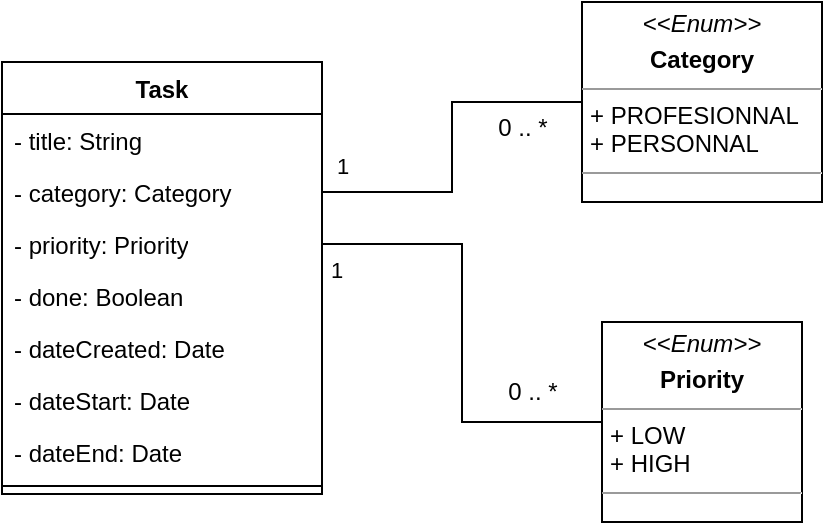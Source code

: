 <mxfile version="23.1.0" type="device" pages="4">
  <diagram name="Page-1" id="wlMiwzKlOed81XjPwUF0">
    <mxGraphModel dx="1050" dy="558" grid="1" gridSize="10" guides="1" tooltips="1" connect="1" arrows="1" fold="1" page="1" pageScale="1" pageWidth="827" pageHeight="1169" math="0" shadow="0">
      <root>
        <mxCell id="0" />
        <mxCell id="1" parent="0" />
        <mxCell id="0EB157SwqMdoQfw-Putw-2" value="Task" style="swimlane;fontStyle=1;align=center;verticalAlign=top;childLayout=stackLayout;horizontal=1;startSize=26;horizontalStack=0;resizeParent=1;resizeParentMax=0;resizeLast=0;collapsible=1;marginBottom=0;whiteSpace=wrap;html=1;" parent="1" vertex="1">
          <mxGeometry x="180" y="70" width="160" height="216" as="geometry" />
        </mxCell>
        <mxCell id="HQWi5AlpaJ0iim2ikIfs-2" value="- title: String" style="text;strokeColor=none;fillColor=none;align=left;verticalAlign=top;spacingLeft=4;spacingRight=4;overflow=hidden;rotatable=0;points=[[0,0.5],[1,0.5]];portConstraint=eastwest;whiteSpace=wrap;html=1;" parent="0EB157SwqMdoQfw-Putw-2" vertex="1">
          <mxGeometry y="26" width="160" height="26" as="geometry" />
        </mxCell>
        <mxCell id="HQWi5AlpaJ0iim2ikIfs-5" value="- category: Category" style="text;strokeColor=none;fillColor=none;align=left;verticalAlign=top;spacingLeft=4;spacingRight=4;overflow=hidden;rotatable=0;points=[[0,0.5],[1,0.5]];portConstraint=eastwest;whiteSpace=wrap;html=1;" parent="0EB157SwqMdoQfw-Putw-2" vertex="1">
          <mxGeometry y="52" width="160" height="26" as="geometry" />
        </mxCell>
        <mxCell id="HQWi5AlpaJ0iim2ikIfs-4" value="- priority: Priority" style="text;strokeColor=none;fillColor=none;align=left;verticalAlign=top;spacingLeft=4;spacingRight=4;overflow=hidden;rotatable=0;points=[[0,0.5],[1,0.5]];portConstraint=eastwest;whiteSpace=wrap;html=1;" parent="0EB157SwqMdoQfw-Putw-2" vertex="1">
          <mxGeometry y="78" width="160" height="26" as="geometry" />
        </mxCell>
        <mxCell id="HQWi5AlpaJ0iim2ikIfs-3" value="- done: Boolean" style="text;strokeColor=none;fillColor=none;align=left;verticalAlign=top;spacingLeft=4;spacingRight=4;overflow=hidden;rotatable=0;points=[[0,0.5],[1,0.5]];portConstraint=eastwest;whiteSpace=wrap;html=1;" parent="0EB157SwqMdoQfw-Putw-2" vertex="1">
          <mxGeometry y="104" width="160" height="26" as="geometry" />
        </mxCell>
        <mxCell id="HQWi5AlpaJ0iim2ikIfs-6" value="- dateCreated: Date" style="text;strokeColor=none;fillColor=none;align=left;verticalAlign=top;spacingLeft=4;spacingRight=4;overflow=hidden;rotatable=0;points=[[0,0.5],[1,0.5]];portConstraint=eastwest;whiteSpace=wrap;html=1;" parent="0EB157SwqMdoQfw-Putw-2" vertex="1">
          <mxGeometry y="130" width="160" height="26" as="geometry" />
        </mxCell>
        <mxCell id="0EB157SwqMdoQfw-Putw-3" value="- dateStart: Date" style="text;strokeColor=none;fillColor=none;align=left;verticalAlign=top;spacingLeft=4;spacingRight=4;overflow=hidden;rotatable=0;points=[[0,0.5],[1,0.5]];portConstraint=eastwest;whiteSpace=wrap;html=1;" parent="0EB157SwqMdoQfw-Putw-2" vertex="1">
          <mxGeometry y="156" width="160" height="26" as="geometry" />
        </mxCell>
        <mxCell id="HQWi5AlpaJ0iim2ikIfs-1" value="- dateEnd: Date" style="text;strokeColor=none;fillColor=none;align=left;verticalAlign=top;spacingLeft=4;spacingRight=4;overflow=hidden;rotatable=0;points=[[0,0.5],[1,0.5]];portConstraint=eastwest;whiteSpace=wrap;html=1;" parent="0EB157SwqMdoQfw-Putw-2" vertex="1">
          <mxGeometry y="182" width="160" height="26" as="geometry" />
        </mxCell>
        <mxCell id="0EB157SwqMdoQfw-Putw-4" value="" style="line;strokeWidth=1;fillColor=none;align=left;verticalAlign=middle;spacingTop=-1;spacingLeft=3;spacingRight=3;rotatable=0;labelPosition=right;points=[];portConstraint=eastwest;strokeColor=inherit;" parent="0EB157SwqMdoQfw-Putw-2" vertex="1">
          <mxGeometry y="208" width="160" height="8" as="geometry" />
        </mxCell>
        <mxCell id="AWcrUj8hwQcurO8oGNmD-31" value="&lt;p style=&quot;margin:0px;margin-top:4px;text-align:center;&quot;&gt;&lt;i&gt;&amp;lt;&amp;lt;Enum&amp;gt;&amp;gt;&lt;/i&gt;&lt;b&gt;&lt;br&gt;&lt;/b&gt;&lt;/p&gt;&lt;p style=&quot;margin:0px;margin-top:4px;text-align:center;&quot;&gt;&lt;b&gt;Category&lt;/b&gt;&lt;br&gt;&lt;/p&gt;&lt;hr size=&quot;1&quot;&gt;&lt;p style=&quot;margin:0px;margin-left:4px;&quot;&gt;+ PROFESIONNAL&lt;/p&gt;&lt;p style=&quot;margin:0px;margin-left:4px;&quot;&gt;+ PERSONNAL&lt;br&gt;&lt;/p&gt;&lt;hr size=&quot;1&quot;&gt;" style="verticalAlign=top;align=left;overflow=fill;fontSize=12;fontFamily=Helvetica;html=1;whiteSpace=wrap;container=0;dropTarget=0;collapsible=0;" parent="1" vertex="1">
          <mxGeometry x="470" y="40" width="120" height="100" as="geometry" />
        </mxCell>
        <mxCell id="AWcrUj8hwQcurO8oGNmD-32" value="&lt;p style=&quot;margin:0px;margin-top:4px;text-align:center;&quot;&gt;&lt;i&gt;&amp;lt;&amp;lt;Enum&amp;gt;&amp;gt;&lt;/i&gt;&lt;b&gt;&lt;br&gt;&lt;/b&gt;&lt;/p&gt;&lt;p style=&quot;margin:0px;margin-top:4px;text-align:center;&quot;&gt;&lt;b&gt;Priority&lt;/b&gt;&lt;br&gt;&lt;/p&gt;&lt;hr size=&quot;1&quot;&gt;&lt;p style=&quot;margin:0px;margin-left:4px;&quot;&gt;+ LOW&lt;/p&gt;&lt;p style=&quot;margin:0px;margin-left:4px;&quot;&gt;+ HIGH&lt;br&gt;&lt;/p&gt;&lt;hr size=&quot;1&quot;&gt;&lt;p style=&quot;margin:0px;margin-left:4px;&quot;&gt;&lt;br&gt;&lt;/p&gt;" style="verticalAlign=top;align=left;overflow=fill;fontSize=12;fontFamily=Helvetica;html=1;whiteSpace=wrap;" parent="1" vertex="1">
          <mxGeometry x="480" y="200" width="100" height="100" as="geometry" />
        </mxCell>
        <mxCell id="gLdbz5dlcp1BHRDz0H57-1" style="edgeStyle=orthogonalEdgeStyle;rounded=0;orthogonalLoop=1;jettySize=auto;html=1;entryX=0;entryY=0.5;entryDx=0;entryDy=0;endArrow=none;endFill=0;" edge="1" parent="1" source="HQWi5AlpaJ0iim2ikIfs-5" target="AWcrUj8hwQcurO8oGNmD-31">
          <mxGeometry relative="1" as="geometry" />
        </mxCell>
        <mxCell id="gLdbz5dlcp1BHRDz0H57-4" value="1" style="edgeLabel;html=1;align=center;verticalAlign=middle;resizable=0;points=[];" vertex="1" connectable="0" parent="gLdbz5dlcp1BHRDz0H57-1">
          <mxGeometry x="0.783" y="-2" relative="1" as="geometry">
            <mxPoint x="-101" y="30" as="offset" />
          </mxGeometry>
        </mxCell>
        <mxCell id="gLdbz5dlcp1BHRDz0H57-2" style="edgeStyle=orthogonalEdgeStyle;rounded=0;orthogonalLoop=1;jettySize=auto;html=1;entryX=0;entryY=0.5;entryDx=0;entryDy=0;endArrow=none;endFill=0;" edge="1" parent="1" source="HQWi5AlpaJ0iim2ikIfs-4" target="AWcrUj8hwQcurO8oGNmD-32">
          <mxGeometry relative="1" as="geometry" />
        </mxCell>
        <mxCell id="gLdbz5dlcp1BHRDz0H57-5" value="1" style="edgeLabel;html=1;align=center;verticalAlign=middle;resizable=0;points=[];" vertex="1" connectable="0" parent="1">
          <mxGeometry x="360" y="132" as="geometry">
            <mxPoint x="-13" y="42" as="offset" />
          </mxGeometry>
        </mxCell>
        <mxCell id="gLdbz5dlcp1BHRDz0H57-6" value="0 .. *" style="text;html=1;align=center;verticalAlign=middle;resizable=0;points=[];autosize=1;strokeColor=none;fillColor=none;" vertex="1" parent="1">
          <mxGeometry x="415" y="88" width="50" height="30" as="geometry" />
        </mxCell>
        <mxCell id="gLdbz5dlcp1BHRDz0H57-7" value="0 .. *" style="text;html=1;align=center;verticalAlign=middle;resizable=0;points=[];autosize=1;strokeColor=none;fillColor=none;" vertex="1" parent="1">
          <mxGeometry x="420" y="220" width="50" height="30" as="geometry" />
        </mxCell>
      </root>
    </mxGraphModel>
  </diagram>
  <diagram id="drwcucadpioOzblytTxg" name="Page-2">
    <mxGraphModel dx="1050" dy="558" grid="1" gridSize="10" guides="1" tooltips="1" connect="1" arrows="1" fold="1" page="1" pageScale="1" pageWidth="827" pageHeight="1169" math="0" shadow="0">
      <root>
        <mxCell id="0" />
        <mxCell id="1" parent="0" />
        <mxCell id="jGLM9okEQhdrxTv93rOR-2" value="" style="verticalLabelPosition=bottom;verticalAlign=top;html=1;shadow=0;dashed=0;strokeWidth=1;shape=mxgraph.android.phone2;strokeColor=#c0c0c0;" vertex="1" parent="1">
          <mxGeometry width="320" height="624" as="geometry" />
        </mxCell>
        <mxCell id="jGLM9okEQhdrxTv93rOR-6" value="" style="rounded=0;whiteSpace=wrap;html=1;" vertex="1" parent="1">
          <mxGeometry x="10" y="50" width="300" height="60" as="geometry" />
        </mxCell>
        <mxCell id="jGLM9okEQhdrxTv93rOR-7" value="" style="rounded=1;whiteSpace=wrap;html=1;" vertex="1" parent="1">
          <mxGeometry x="10" y="120" width="300" height="60" as="geometry" />
        </mxCell>
        <mxCell id="jGLM9okEQhdrxTv93rOR-8" value="" style="rounded=1;whiteSpace=wrap;html=1;" vertex="1" parent="1">
          <mxGeometry x="10" y="190" width="300" height="60" as="geometry" />
        </mxCell>
        <mxCell id="jGLM9okEQhdrxTv93rOR-9" value="" style="rounded=1;whiteSpace=wrap;html=1;" vertex="1" parent="1">
          <mxGeometry x="10" y="260" width="300" height="60" as="geometry" />
        </mxCell>
        <mxCell id="jGLM9okEQhdrxTv93rOR-10" value="" style="rounded=1;whiteSpace=wrap;html=1;" vertex="1" parent="1">
          <mxGeometry x="10" y="330" width="300" height="60" as="geometry" />
        </mxCell>
        <mxCell id="jGLM9okEQhdrxTv93rOR-11" value="Task #1" style="text;html=1;strokeColor=none;fillColor=none;align=center;verticalAlign=middle;whiteSpace=wrap;rounded=0;" vertex="1" parent="1">
          <mxGeometry x="30" y="135" width="60" height="30" as="geometry" />
        </mxCell>
        <mxCell id="jGLM9okEQhdrxTv93rOR-12" value="Task #2" style="text;html=1;strokeColor=none;fillColor=none;align=center;verticalAlign=middle;whiteSpace=wrap;rounded=0;" vertex="1" parent="1">
          <mxGeometry x="30" y="205" width="60" height="30" as="geometry" />
        </mxCell>
        <mxCell id="jGLM9okEQhdrxTv93rOR-13" value="Task #3" style="text;html=1;strokeColor=none;fillColor=none;align=center;verticalAlign=middle;whiteSpace=wrap;rounded=0;" vertex="1" parent="1">
          <mxGeometry x="30" y="275" width="60" height="30" as="geometry" />
        </mxCell>
        <mxCell id="jGLM9okEQhdrxTv93rOR-14" value="Task #4" style="text;html=1;strokeColor=none;fillColor=none;align=center;verticalAlign=middle;whiteSpace=wrap;rounded=0;" vertex="1" parent="1">
          <mxGeometry x="30" y="345" width="60" height="30" as="geometry" />
        </mxCell>
        <mxCell id="jGLM9okEQhdrxTv93rOR-15" value="" style="whiteSpace=wrap;html=1;aspect=fixed;" vertex="1" parent="1">
          <mxGeometry x="260" y="135" width="30" height="30" as="geometry" />
        </mxCell>
        <mxCell id="jGLM9okEQhdrxTv93rOR-16" value="" style="whiteSpace=wrap;html=1;aspect=fixed;" vertex="1" parent="1">
          <mxGeometry x="260" y="205" width="30" height="30" as="geometry" />
        </mxCell>
        <mxCell id="jGLM9okEQhdrxTv93rOR-17" value="" style="whiteSpace=wrap;html=1;aspect=fixed;" vertex="1" parent="1">
          <mxGeometry x="260" y="275" width="30" height="30" as="geometry" />
        </mxCell>
        <mxCell id="jGLM9okEQhdrxTv93rOR-18" value="" style="whiteSpace=wrap;html=1;aspect=fixed;" vertex="1" parent="1">
          <mxGeometry x="260" y="345" width="30" height="30" as="geometry" />
        </mxCell>
        <mxCell id="jGLM9okEQhdrxTv93rOR-19" value="Application Name" style="text;html=1;strokeColor=none;fillColor=none;align=center;verticalAlign=middle;whiteSpace=wrap;rounded=0;" vertex="1" parent="1">
          <mxGeometry x="30" y="65" width="100" height="30" as="geometry" />
        </mxCell>
        <mxCell id="jGLM9okEQhdrxTv93rOR-21" value="" style="sketch=0;aspect=fixed;pointerEvents=1;shadow=0;dashed=0;html=1;strokeColor=none;labelPosition=center;verticalLabelPosition=bottom;verticalAlign=top;align=center;fillColor=#00188D;shape=mxgraph.mscae.enterprise.filter" vertex="1" parent="1">
          <mxGeometry x="220" y="63.5" width="35" height="31.5" as="geometry" />
        </mxCell>
        <mxCell id="jGLM9okEQhdrxTv93rOR-22" value="" style="shape=image;html=1;verticalAlign=top;verticalLabelPosition=bottom;labelBackgroundColor=#ffffff;imageAspect=0;aspect=fixed;image=https://cdn1.iconfinder.com/data/icons/iconoir-vol-3/24/more-vert-128.png" vertex="1" parent="1">
          <mxGeometry x="260" y="61" width="38" height="38" as="geometry" />
        </mxCell>
        <mxCell id="jGLM9okEQhdrxTv93rOR-24" value="" style="html=1;verticalLabelPosition=bottom;align=center;labelBackgroundColor=#ffffff;verticalAlign=top;strokeWidth=2;strokeColor=#0080F0;shadow=0;dashed=0;shape=mxgraph.ios7.icons.add;" vertex="1" parent="1">
          <mxGeometry x="250" y="506" width="44" height="44" as="geometry" />
        </mxCell>
      </root>
    </mxGraphModel>
  </diagram>
  <diagram id="y5fewxaOOoekIbri3sEx" name="Page-3">
    <mxGraphModel dx="1050" dy="558" grid="1" gridSize="10" guides="1" tooltips="1" connect="1" arrows="1" fold="1" page="1" pageScale="1" pageWidth="827" pageHeight="1169" math="0" shadow="0">
      <root>
        <mxCell id="0" />
        <mxCell id="1" parent="0" />
        <mxCell id="AfFV7saDgyM3c0XG4-QR-1" value="" style="verticalLabelPosition=bottom;verticalAlign=top;html=1;shadow=0;dashed=0;strokeWidth=1;shape=mxgraph.android.phone2;strokeColor=#c0c0c0;" vertex="1" parent="1">
          <mxGeometry width="320" height="624" as="geometry" />
        </mxCell>
        <mxCell id="AfFV7saDgyM3c0XG4-QR-2" value="" style="rounded=0;whiteSpace=wrap;html=1;" vertex="1" parent="1">
          <mxGeometry x="10" y="50" width="300" height="60" as="geometry" />
        </mxCell>
        <mxCell id="AfFV7saDgyM3c0XG4-QR-3" value="" style="rounded=1;whiteSpace=wrap;html=1;" vertex="1" parent="1">
          <mxGeometry x="10" y="120" width="300" height="60" as="geometry" />
        </mxCell>
        <mxCell id="AfFV7saDgyM3c0XG4-QR-4" value="" style="rounded=1;whiteSpace=wrap;html=1;" vertex="1" parent="1">
          <mxGeometry x="10" y="190" width="300" height="60" as="geometry" />
        </mxCell>
        <mxCell id="AfFV7saDgyM3c0XG4-QR-5" value="" style="rounded=1;whiteSpace=wrap;html=1;" vertex="1" parent="1">
          <mxGeometry x="10" y="260" width="300" height="60" as="geometry" />
        </mxCell>
        <mxCell id="AfFV7saDgyM3c0XG4-QR-6" value="" style="rounded=1;whiteSpace=wrap;html=1;" vertex="1" parent="1">
          <mxGeometry x="10" y="330" width="300" height="60" as="geometry" />
        </mxCell>
        <mxCell id="AfFV7saDgyM3c0XG4-QR-7" value="Task #1" style="text;html=1;strokeColor=none;fillColor=none;align=center;verticalAlign=middle;whiteSpace=wrap;rounded=0;" vertex="1" parent="1">
          <mxGeometry x="30" y="135" width="60" height="30" as="geometry" />
        </mxCell>
        <mxCell id="AfFV7saDgyM3c0XG4-QR-8" value="Task #2" style="text;html=1;strokeColor=none;fillColor=none;align=center;verticalAlign=middle;whiteSpace=wrap;rounded=0;" vertex="1" parent="1">
          <mxGeometry x="30" y="205" width="60" height="30" as="geometry" />
        </mxCell>
        <mxCell id="AfFV7saDgyM3c0XG4-QR-9" value="Task #3" style="text;html=1;strokeColor=none;fillColor=none;align=center;verticalAlign=middle;whiteSpace=wrap;rounded=0;" vertex="1" parent="1">
          <mxGeometry x="30" y="275" width="60" height="30" as="geometry" />
        </mxCell>
        <mxCell id="AfFV7saDgyM3c0XG4-QR-10" value="Task #4" style="text;html=1;strokeColor=none;fillColor=none;align=center;verticalAlign=middle;whiteSpace=wrap;rounded=0;" vertex="1" parent="1">
          <mxGeometry x="30" y="345" width="60" height="30" as="geometry" />
        </mxCell>
        <mxCell id="AfFV7saDgyM3c0XG4-QR-11" value="" style="whiteSpace=wrap;html=1;aspect=fixed;" vertex="1" parent="1">
          <mxGeometry x="260" y="135" width="30" height="30" as="geometry" />
        </mxCell>
        <mxCell id="AfFV7saDgyM3c0XG4-QR-12" value="" style="whiteSpace=wrap;html=1;aspect=fixed;" vertex="1" parent="1">
          <mxGeometry x="260" y="205" width="30" height="30" as="geometry" />
        </mxCell>
        <mxCell id="AfFV7saDgyM3c0XG4-QR-13" value="" style="whiteSpace=wrap;html=1;aspect=fixed;" vertex="1" parent="1">
          <mxGeometry x="260" y="275" width="30" height="30" as="geometry" />
        </mxCell>
        <mxCell id="AfFV7saDgyM3c0XG4-QR-14" value="" style="whiteSpace=wrap;html=1;aspect=fixed;" vertex="1" parent="1">
          <mxGeometry x="260" y="345" width="30" height="30" as="geometry" />
        </mxCell>
        <mxCell id="AfFV7saDgyM3c0XG4-QR-15" value="Application Name" style="text;html=1;strokeColor=none;fillColor=none;align=center;verticalAlign=middle;whiteSpace=wrap;rounded=0;" vertex="1" parent="1">
          <mxGeometry x="30" y="65" width="100" height="30" as="geometry" />
        </mxCell>
        <mxCell id="AfFV7saDgyM3c0XG4-QR-16" value="" style="sketch=0;aspect=fixed;pointerEvents=1;shadow=0;dashed=0;html=1;strokeColor=none;labelPosition=center;verticalLabelPosition=bottom;verticalAlign=top;align=center;fillColor=#00188D;shape=mxgraph.mscae.enterprise.filter" vertex="1" parent="1">
          <mxGeometry x="220" y="63.5" width="35" height="31.5" as="geometry" />
        </mxCell>
        <mxCell id="AfFV7saDgyM3c0XG4-QR-17" value="" style="shape=image;html=1;verticalAlign=top;verticalLabelPosition=bottom;labelBackgroundColor=#ffffff;imageAspect=0;aspect=fixed;image=https://cdn1.iconfinder.com/data/icons/iconoir-vol-3/24/more-vert-128.png" vertex="1" parent="1">
          <mxGeometry x="260" y="61" width="38" height="38" as="geometry" />
        </mxCell>
        <mxCell id="AfFV7saDgyM3c0XG4-QR-18" value="" style="html=1;verticalLabelPosition=bottom;align=center;labelBackgroundColor=#ffffff;verticalAlign=top;strokeWidth=2;strokeColor=#0080F0;shadow=0;dashed=0;shape=mxgraph.ios7.icons.add;" vertex="1" parent="1">
          <mxGeometry x="250" y="506" width="44" height="44" as="geometry" />
        </mxCell>
        <mxCell id="AfFV7saDgyM3c0XG4-QR-19" value="" style="rounded=0;whiteSpace=wrap;html=1;fillColor=#f5f5f5;strokeColor=#666666;opacity=80;fontColor=#333333;" vertex="1" parent="1">
          <mxGeometry x="10" y="50" width="300" height="516" as="geometry" />
        </mxCell>
        <mxCell id="AfFV7saDgyM3c0XG4-QR-20" value="" style="rounded=0;whiteSpace=wrap;html=1;" vertex="1" parent="1">
          <mxGeometry x="40" y="145" width="240" height="245" as="geometry" />
        </mxCell>
        <mxCell id="AfFV7saDgyM3c0XG4-QR-21" value="Personnalisé" style="rounded=1;html=1;shadow=0;dashed=0;whiteSpace=wrap;fontSize=10;fillColor=#E6E6E6;align=center;strokeColor=#E6E6E6;fontColor=#333333;" vertex="1" parent="1">
          <mxGeometry x="50" y="358.12" width="80" height="16.88" as="geometry" />
        </mxCell>
        <mxCell id="AfFV7saDgyM3c0XG4-QR-22" value="Annuler" style="rounded=1;html=1;shadow=0;dashed=0;whiteSpace=wrap;fontSize=10;fillColor=#E6E6E6;align=center;strokeColor=#E6E6E6;fontColor=#333333;" vertex="1" parent="1">
          <mxGeometry x="140" y="358.12" width="55.5" height="16.88" as="geometry" />
        </mxCell>
        <mxCell id="AfFV7saDgyM3c0XG4-QR-23" value="Ajouter" style="rounded=1;html=1;shadow=0;dashed=0;whiteSpace=wrap;fontSize=10;fillColor=#E6E6E6;align=center;strokeColor=#E6E6E6;fontColor=#333333;" vertex="1" parent="1">
          <mxGeometry x="204.75" y="358.12" width="65.5" height="16.88" as="geometry" />
        </mxCell>
        <mxCell id="AfFV7saDgyM3c0XG4-QR-24" value="Créer une tâche" style="text;html=1;strokeColor=none;fillColor=none;align=center;verticalAlign=middle;whiteSpace=wrap;rounded=0;" vertex="1" parent="1">
          <mxGeometry x="50" y="150" width="220" height="30" as="geometry" />
        </mxCell>
        <mxCell id="AfFV7saDgyM3c0XG4-QR-25" value="Saisir le nom de la tâche" style="strokeWidth=1;html=1;shadow=0;dashed=0;shape=mxgraph.ios.iTextInput;strokeColor=#444444;buttonText=;fontSize=8;whiteSpace=wrap;align=left;" vertex="1" parent="1">
          <mxGeometry x="58.25" y="205" width="201.75" height="35" as="geometry" />
        </mxCell>
      </root>
    </mxGraphModel>
  </diagram>
  <diagram id="kgHAL3bq9qXweJnY5ylk" name="Page-4">
    <mxGraphModel dx="1050" dy="558" grid="1" gridSize="10" guides="1" tooltips="1" connect="1" arrows="1" fold="1" page="1" pageScale="1" pageWidth="827" pageHeight="1169" math="0" shadow="0">
      <root>
        <mxCell id="0" />
        <mxCell id="1" parent="0" />
        <mxCell id="9gVXVrv7BhXoThHMIAaB-1" value="" style="verticalLabelPosition=bottom;verticalAlign=top;html=1;shadow=0;dashed=0;strokeWidth=1;shape=mxgraph.android.phone2;strokeColor=#c0c0c0;" vertex="1" parent="1">
          <mxGeometry width="320" height="624" as="geometry" />
        </mxCell>
        <mxCell id="9gVXVrv7BhXoThHMIAaB-2" value="" style="rounded=0;whiteSpace=wrap;html=1;" vertex="1" parent="1">
          <mxGeometry x="10" y="50" width="300" height="60" as="geometry" />
        </mxCell>
        <mxCell id="9gVXVrv7BhXoThHMIAaB-3" value="" style="rounded=1;whiteSpace=wrap;html=1;" vertex="1" parent="1">
          <mxGeometry x="10" y="120" width="300" height="60" as="geometry" />
        </mxCell>
        <mxCell id="9gVXVrv7BhXoThHMIAaB-4" value="" style="rounded=1;whiteSpace=wrap;html=1;" vertex="1" parent="1">
          <mxGeometry x="10" y="190" width="300" height="60" as="geometry" />
        </mxCell>
        <mxCell id="9gVXVrv7BhXoThHMIAaB-5" value="" style="rounded=1;whiteSpace=wrap;html=1;" vertex="1" parent="1">
          <mxGeometry x="10" y="260" width="300" height="60" as="geometry" />
        </mxCell>
        <mxCell id="9gVXVrv7BhXoThHMIAaB-6" value="" style="rounded=1;whiteSpace=wrap;html=1;" vertex="1" parent="1">
          <mxGeometry x="10" y="330" width="300" height="60" as="geometry" />
        </mxCell>
        <mxCell id="9gVXVrv7BhXoThHMIAaB-7" value="&lt;strike&gt;Task #1&lt;/strike&gt;" style="text;html=1;strokeColor=none;fillColor=none;align=center;verticalAlign=middle;whiteSpace=wrap;rounded=0;" vertex="1" parent="1">
          <mxGeometry x="30" y="135" width="60" height="30" as="geometry" />
        </mxCell>
        <mxCell id="9gVXVrv7BhXoThHMIAaB-8" value="Task #2" style="text;html=1;strokeColor=none;fillColor=none;align=center;verticalAlign=middle;whiteSpace=wrap;rounded=0;" vertex="1" parent="1">
          <mxGeometry x="30" y="205" width="60" height="30" as="geometry" />
        </mxCell>
        <mxCell id="9gVXVrv7BhXoThHMIAaB-9" value="Task #3" style="text;html=1;strokeColor=none;fillColor=none;align=center;verticalAlign=middle;whiteSpace=wrap;rounded=0;" vertex="1" parent="1">
          <mxGeometry x="30" y="275" width="60" height="30" as="geometry" />
        </mxCell>
        <mxCell id="9gVXVrv7BhXoThHMIAaB-10" value="Task #4" style="text;html=1;strokeColor=none;fillColor=none;align=center;verticalAlign=middle;whiteSpace=wrap;rounded=0;" vertex="1" parent="1">
          <mxGeometry x="30" y="345" width="60" height="30" as="geometry" />
        </mxCell>
        <mxCell id="9gVXVrv7BhXoThHMIAaB-11" value="" style="whiteSpace=wrap;html=1;aspect=fixed;" vertex="1" parent="1">
          <mxGeometry x="260" y="135" width="30" height="30" as="geometry" />
        </mxCell>
        <mxCell id="9gVXVrv7BhXoThHMIAaB-12" value="" style="whiteSpace=wrap;html=1;aspect=fixed;" vertex="1" parent="1">
          <mxGeometry x="260" y="205" width="30" height="30" as="geometry" />
        </mxCell>
        <mxCell id="9gVXVrv7BhXoThHMIAaB-13" value="" style="whiteSpace=wrap;html=1;aspect=fixed;" vertex="1" parent="1">
          <mxGeometry x="260" y="275" width="30" height="30" as="geometry" />
        </mxCell>
        <mxCell id="9gVXVrv7BhXoThHMIAaB-14" value="" style="whiteSpace=wrap;html=1;aspect=fixed;" vertex="1" parent="1">
          <mxGeometry x="260" y="345" width="30" height="30" as="geometry" />
        </mxCell>
        <mxCell id="9gVXVrv7BhXoThHMIAaB-15" value="Application Name" style="text;html=1;strokeColor=none;fillColor=none;align=center;verticalAlign=middle;whiteSpace=wrap;rounded=0;" vertex="1" parent="1">
          <mxGeometry x="30" y="65" width="100" height="30" as="geometry" />
        </mxCell>
        <mxCell id="9gVXVrv7BhXoThHMIAaB-16" value="" style="sketch=0;aspect=fixed;pointerEvents=1;shadow=0;dashed=0;html=1;strokeColor=none;labelPosition=center;verticalLabelPosition=bottom;verticalAlign=top;align=center;fillColor=#00188D;shape=mxgraph.mscae.enterprise.filter" vertex="1" parent="1">
          <mxGeometry x="220" y="63.5" width="35" height="31.5" as="geometry" />
        </mxCell>
        <mxCell id="9gVXVrv7BhXoThHMIAaB-17" value="" style="shape=image;html=1;verticalAlign=top;verticalLabelPosition=bottom;labelBackgroundColor=#ffffff;imageAspect=0;aspect=fixed;image=https://cdn1.iconfinder.com/data/icons/iconoir-vol-3/24/more-vert-128.png" vertex="1" parent="1">
          <mxGeometry x="260" y="61" width="38" height="38" as="geometry" />
        </mxCell>
        <mxCell id="9gVXVrv7BhXoThHMIAaB-18" value="" style="html=1;verticalLabelPosition=bottom;align=center;labelBackgroundColor=#ffffff;verticalAlign=top;strokeWidth=2;strokeColor=#0080F0;shadow=0;dashed=0;shape=mxgraph.ios7.icons.add;" vertex="1" parent="1">
          <mxGeometry x="250" y="506" width="44" height="44" as="geometry" />
        </mxCell>
        <mxCell id="9gVXVrv7BhXoThHMIAaB-19" value="" style="shape=mxgraph.sysml.x;" vertex="1" parent="1">
          <mxGeometry x="262.5" y="137.5" width="25" height="25" as="geometry" />
        </mxCell>
        <mxCell id="ETdyTpAC9PQ2qt3RciC4-1" value="La tâche ayant pour nom X est terminé" style="rounded=1;whiteSpace=wrap;html=1;fillStyle=solid;fillColor=#c0c0c0;" vertex="1" parent="1">
          <mxGeometry x="20" y="506" width="280" height="60" as="geometry" />
        </mxCell>
      </root>
    </mxGraphModel>
  </diagram>
</mxfile>
